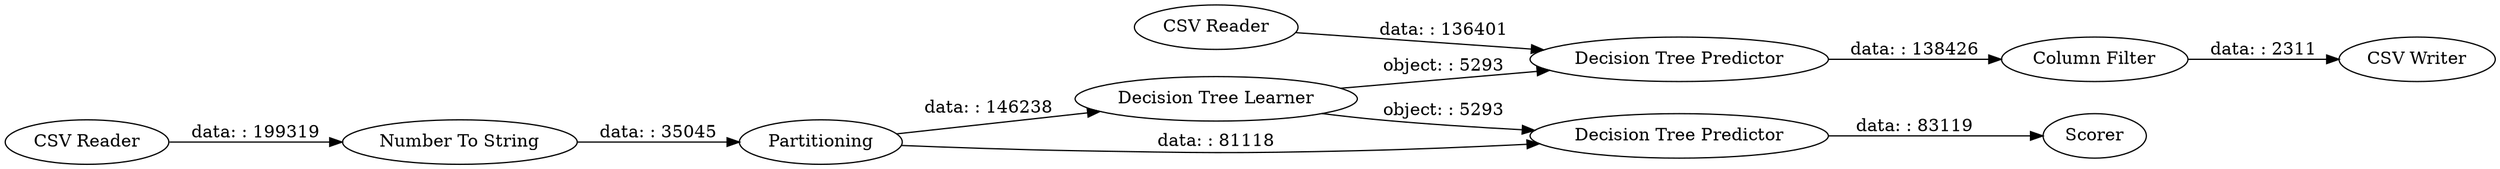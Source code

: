 digraph {
	"-6007289347369132544_8" [label="Number To String"]
	"-6007289347369132544_11" [label=Scorer]
	"-6007289347369132544_22" [label=Partitioning]
	"-6007289347369132544_23" [label="CSV Reader"]
	"-6007289347369132544_18" [label="Column Filter"]
	"-6007289347369132544_28" [label="Decision Tree Predictor"]
	"-6007289347369132544_5" [label="Decision Tree Predictor"]
	"-6007289347369132544_24" [label="CSV Reader"]
	"-6007289347369132544_3" [label="Decision Tree Learner"]
	"-6007289347369132544_19" [label="CSV Writer"]
	"-6007289347369132544_5" -> "-6007289347369132544_11" [label="data: : 83119"]
	"-6007289347369132544_22" -> "-6007289347369132544_5" [label="data: : 81118"]
	"-6007289347369132544_22" -> "-6007289347369132544_3" [label="data: : 146238"]
	"-6007289347369132544_24" -> "-6007289347369132544_28" [label="data: : 136401"]
	"-6007289347369132544_8" -> "-6007289347369132544_22" [label="data: : 35045"]
	"-6007289347369132544_28" -> "-6007289347369132544_18" [label="data: : 138426"]
	"-6007289347369132544_3" -> "-6007289347369132544_5" [label="object: : 5293"]
	"-6007289347369132544_3" -> "-6007289347369132544_28" [label="object: : 5293"]
	"-6007289347369132544_23" -> "-6007289347369132544_8" [label="data: : 199319"]
	"-6007289347369132544_18" -> "-6007289347369132544_19" [label="data: : 2311"]
	rankdir=LR
}
